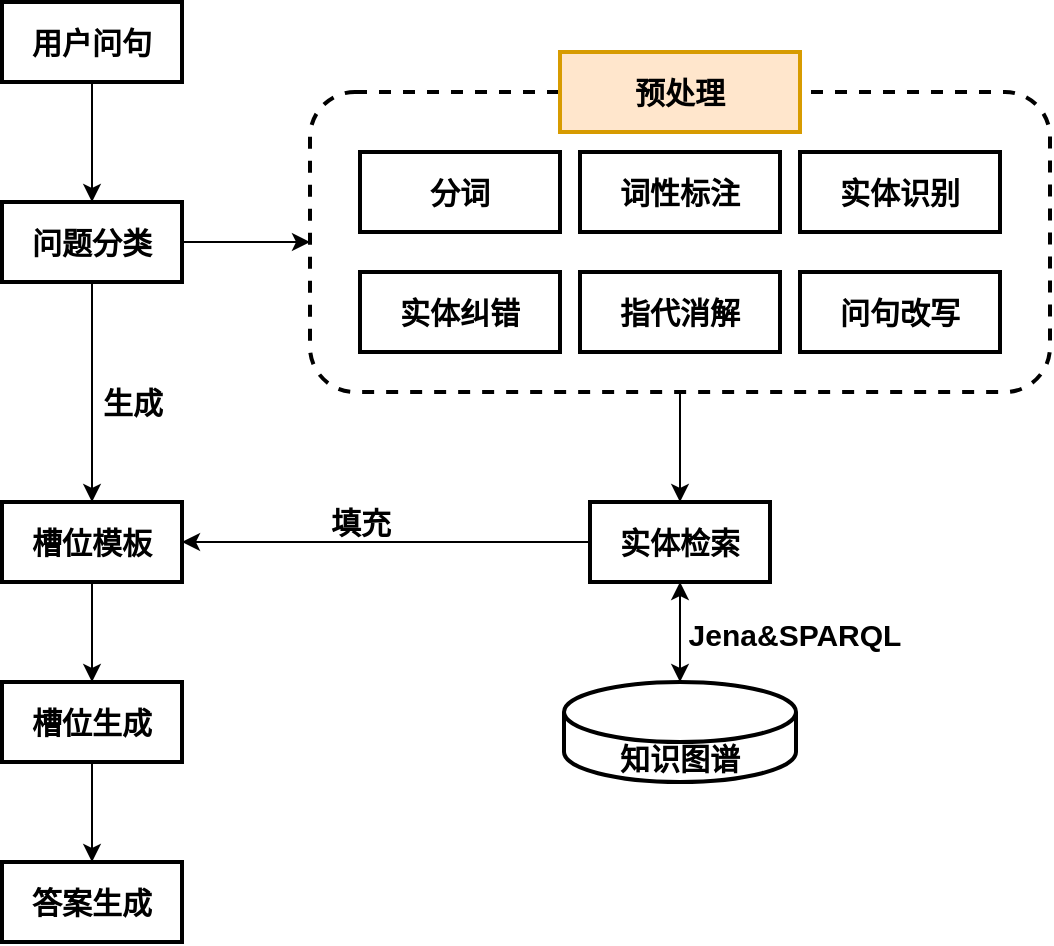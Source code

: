 <mxfile version="16.6.4" type="github">
  <diagram id="NYdzenEKTAjqkliWwF4i" name="Page-1">
    <mxGraphModel dx="1422" dy="794" grid="1" gridSize="10" guides="1" tooltips="1" connect="1" arrows="1" fold="1" page="1" pageScale="1" pageWidth="827" pageHeight="1169" math="0" shadow="0">
      <root>
        <mxCell id="0" />
        <mxCell id="1" parent="0" />
        <mxCell id="Znf2qzdWXlTigj-E0mfr-18" style="edgeStyle=orthogonalEdgeStyle;rounded=0;orthogonalLoop=1;jettySize=auto;html=1;exitX=0.5;exitY=1;exitDx=0;exitDy=0;entryX=0.5;entryY=0;entryDx=0;entryDy=0;fontSize=15;" edge="1" parent="1" source="Znf2qzdWXlTigj-E0mfr-9" target="Znf2qzdWXlTigj-E0mfr-17">
          <mxGeometry relative="1" as="geometry" />
        </mxCell>
        <mxCell id="Znf2qzdWXlTigj-E0mfr-9" value="" style="rounded=1;whiteSpace=wrap;html=1;fontSize=15;strokeWidth=2;dashed=1;" vertex="1" parent="1">
          <mxGeometry x="404" y="145" width="370" height="150" as="geometry" />
        </mxCell>
        <mxCell id="Znf2qzdWXlTigj-E0mfr-14" style="edgeStyle=orthogonalEdgeStyle;rounded=0;orthogonalLoop=1;jettySize=auto;html=1;exitX=0.5;exitY=1;exitDx=0;exitDy=0;fontSize=15;" edge="1" parent="1" source="Znf2qzdWXlTigj-E0mfr-1" target="Znf2qzdWXlTigj-E0mfr-5">
          <mxGeometry relative="1" as="geometry" />
        </mxCell>
        <mxCell id="Znf2qzdWXlTigj-E0mfr-1" value="&lt;font style=&quot;font-size: 15px&quot;&gt;&lt;b&gt;用户问句&lt;/b&gt;&lt;/font&gt;" style="rounded=0;whiteSpace=wrap;html=1;strokeWidth=2;" vertex="1" parent="1">
          <mxGeometry x="250" y="100" width="90" height="40" as="geometry" />
        </mxCell>
        <mxCell id="Znf2qzdWXlTigj-E0mfr-2" value="&lt;b&gt;分词&lt;/b&gt;" style="rounded=0;whiteSpace=wrap;html=1;fontSize=15;strokeWidth=2;" vertex="1" parent="1">
          <mxGeometry x="429" y="175" width="100" height="40" as="geometry" />
        </mxCell>
        <mxCell id="Znf2qzdWXlTigj-E0mfr-3" value="&lt;b&gt;词性标注&lt;/b&gt;" style="rounded=0;whiteSpace=wrap;html=1;fontSize=15;strokeWidth=2;" vertex="1" parent="1">
          <mxGeometry x="539" y="175" width="100" height="40" as="geometry" />
        </mxCell>
        <mxCell id="Znf2qzdWXlTigj-E0mfr-4" value="&lt;b&gt;实体识别&lt;/b&gt;" style="rounded=0;whiteSpace=wrap;html=1;fontSize=15;strokeWidth=2;" vertex="1" parent="1">
          <mxGeometry x="649" y="175" width="100" height="40" as="geometry" />
        </mxCell>
        <mxCell id="Znf2qzdWXlTigj-E0mfr-15" style="edgeStyle=orthogonalEdgeStyle;rounded=0;orthogonalLoop=1;jettySize=auto;html=1;exitX=1;exitY=0.5;exitDx=0;exitDy=0;entryX=0;entryY=0.5;entryDx=0;entryDy=0;fontSize=15;" edge="1" parent="1" source="Znf2qzdWXlTigj-E0mfr-5" target="Znf2qzdWXlTigj-E0mfr-9">
          <mxGeometry relative="1" as="geometry" />
        </mxCell>
        <mxCell id="Znf2qzdWXlTigj-E0mfr-16" style="edgeStyle=orthogonalEdgeStyle;rounded=0;orthogonalLoop=1;jettySize=auto;html=1;exitX=0.5;exitY=1;exitDx=0;exitDy=0;fontSize=15;" edge="1" parent="1" source="Znf2qzdWXlTigj-E0mfr-5" target="Znf2qzdWXlTigj-E0mfr-13">
          <mxGeometry relative="1" as="geometry" />
        </mxCell>
        <mxCell id="Znf2qzdWXlTigj-E0mfr-5" value="&lt;font style=&quot;font-size: 15px&quot;&gt;&lt;b&gt;问题分类&lt;/b&gt;&lt;/font&gt;" style="rounded=0;whiteSpace=wrap;html=1;strokeWidth=2;" vertex="1" parent="1">
          <mxGeometry x="250" y="200" width="90" height="40" as="geometry" />
        </mxCell>
        <mxCell id="Znf2qzdWXlTigj-E0mfr-6" value="&lt;b&gt;实体纠错&lt;/b&gt;" style="rounded=0;whiteSpace=wrap;html=1;fontSize=15;strokeWidth=2;" vertex="1" parent="1">
          <mxGeometry x="429" y="235" width="100" height="40" as="geometry" />
        </mxCell>
        <mxCell id="Znf2qzdWXlTigj-E0mfr-7" value="&lt;b&gt;指代消解&lt;/b&gt;" style="rounded=0;whiteSpace=wrap;html=1;fontSize=15;strokeWidth=2;" vertex="1" parent="1">
          <mxGeometry x="539" y="235" width="100" height="40" as="geometry" />
        </mxCell>
        <mxCell id="Znf2qzdWXlTigj-E0mfr-8" value="&lt;b&gt;问句改写&lt;/b&gt;" style="rounded=0;whiteSpace=wrap;html=1;fontSize=15;strokeWidth=2;" vertex="1" parent="1">
          <mxGeometry x="649" y="235" width="100" height="40" as="geometry" />
        </mxCell>
        <mxCell id="Znf2qzdWXlTigj-E0mfr-10" value="&lt;b&gt;预处理&lt;/b&gt;" style="rounded=0;whiteSpace=wrap;html=1;fontSize=15;strokeWidth=2;fillColor=#ffe6cc;strokeColor=#d79b00;" vertex="1" parent="1">
          <mxGeometry x="529" y="125" width="120" height="40" as="geometry" />
        </mxCell>
        <mxCell id="Znf2qzdWXlTigj-E0mfr-20" style="edgeStyle=orthogonalEdgeStyle;rounded=0;orthogonalLoop=1;jettySize=auto;html=1;exitX=0.5;exitY=1;exitDx=0;exitDy=0;fontSize=15;" edge="1" parent="1" source="Znf2qzdWXlTigj-E0mfr-13">
          <mxGeometry relative="1" as="geometry">
            <mxPoint x="295" y="440" as="targetPoint" />
          </mxGeometry>
        </mxCell>
        <mxCell id="Znf2qzdWXlTigj-E0mfr-13" value="&lt;font style=&quot;font-size: 15px&quot;&gt;&lt;b&gt;槽位模板&lt;/b&gt;&lt;/font&gt;" style="rounded=0;whiteSpace=wrap;html=1;strokeWidth=2;" vertex="1" parent="1">
          <mxGeometry x="250" y="350" width="90" height="40" as="geometry" />
        </mxCell>
        <mxCell id="Znf2qzdWXlTigj-E0mfr-19" style="edgeStyle=orthogonalEdgeStyle;rounded=0;orthogonalLoop=1;jettySize=auto;html=1;exitX=0;exitY=0.5;exitDx=0;exitDy=0;fontSize=15;" edge="1" parent="1" source="Znf2qzdWXlTigj-E0mfr-17" target="Znf2qzdWXlTigj-E0mfr-13">
          <mxGeometry relative="1" as="geometry" />
        </mxCell>
        <mxCell id="Znf2qzdWXlTigj-E0mfr-17" value="&lt;font style=&quot;font-size: 15px&quot;&gt;&lt;b&gt;实体检索&lt;/b&gt;&lt;/font&gt;" style="rounded=0;whiteSpace=wrap;html=1;strokeWidth=2;" vertex="1" parent="1">
          <mxGeometry x="544" y="350" width="90" height="40" as="geometry" />
        </mxCell>
        <mxCell id="Znf2qzdWXlTigj-E0mfr-27" style="edgeStyle=orthogonalEdgeStyle;rounded=0;orthogonalLoop=1;jettySize=auto;html=1;exitX=0.5;exitY=1;exitDx=0;exitDy=0;fontSize=15;" edge="1" parent="1" source="Znf2qzdWXlTigj-E0mfr-21" target="Znf2qzdWXlTigj-E0mfr-26">
          <mxGeometry relative="1" as="geometry" />
        </mxCell>
        <mxCell id="Znf2qzdWXlTigj-E0mfr-21" value="&lt;font style=&quot;font-size: 15px&quot;&gt;&lt;b&gt;槽位生成&lt;/b&gt;&lt;/font&gt;" style="rounded=0;whiteSpace=wrap;html=1;strokeWidth=2;" vertex="1" parent="1">
          <mxGeometry x="250" y="440" width="90" height="40" as="geometry" />
        </mxCell>
        <mxCell id="Znf2qzdWXlTigj-E0mfr-22" value="&lt;b&gt;生成&lt;/b&gt;" style="text;html=1;align=center;verticalAlign=middle;resizable=0;points=[];autosize=1;strokeColor=none;fillColor=none;fontSize=15;" vertex="1" parent="1">
          <mxGeometry x="290" y="290" width="50" height="20" as="geometry" />
        </mxCell>
        <mxCell id="Znf2qzdWXlTigj-E0mfr-23" value="&lt;b&gt;填充&lt;/b&gt;" style="text;html=1;align=center;verticalAlign=middle;resizable=0;points=[];autosize=1;strokeColor=none;fillColor=none;fontSize=15;" vertex="1" parent="1">
          <mxGeometry x="404" y="350" width="50" height="20" as="geometry" />
        </mxCell>
        <mxCell id="Znf2qzdWXlTigj-E0mfr-25" style="edgeStyle=orthogonalEdgeStyle;rounded=0;orthogonalLoop=1;jettySize=auto;html=1;exitX=0.5;exitY=0;exitDx=0;exitDy=0;exitPerimeter=0;fontSize=15;startArrow=classic;startFill=1;" edge="1" parent="1" source="Znf2qzdWXlTigj-E0mfr-24" target="Znf2qzdWXlTigj-E0mfr-17">
          <mxGeometry relative="1" as="geometry" />
        </mxCell>
        <mxCell id="Znf2qzdWXlTigj-E0mfr-24" value="&lt;b&gt;知识图谱&lt;/b&gt;" style="shape=cylinder3;whiteSpace=wrap;html=1;boundedLbl=1;backgroundOutline=1;size=15;fontSize=15;strokeWidth=2;" vertex="1" parent="1">
          <mxGeometry x="531" y="440" width="116" height="50" as="geometry" />
        </mxCell>
        <mxCell id="Znf2qzdWXlTigj-E0mfr-26" value="&lt;font style=&quot;font-size: 15px&quot;&gt;&lt;b&gt;答案生成&lt;/b&gt;&lt;/font&gt;" style="rounded=0;whiteSpace=wrap;html=1;strokeWidth=2;" vertex="1" parent="1">
          <mxGeometry x="250" y="530" width="90" height="40" as="geometry" />
        </mxCell>
        <mxCell id="Znf2qzdWXlTigj-E0mfr-28" value="&lt;b&gt;Jena&amp;amp;SPARQL&lt;/b&gt;" style="text;html=1;align=center;verticalAlign=middle;resizable=0;points=[];autosize=1;strokeColor=none;fillColor=none;fontSize=15;" vertex="1" parent="1">
          <mxGeometry x="586" y="406" width="120" height="20" as="geometry" />
        </mxCell>
      </root>
    </mxGraphModel>
  </diagram>
</mxfile>
